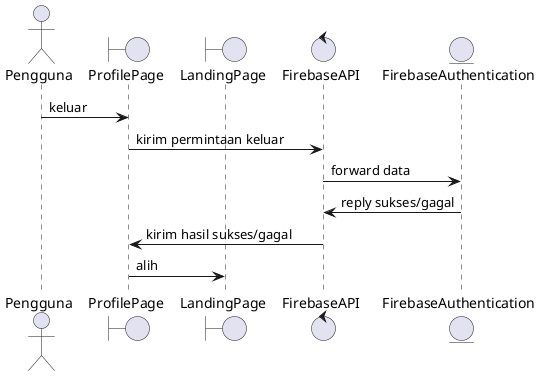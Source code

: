 @startuml
actor Pengguna
boundary ProfilePage
boundary LandingPage
control FirebaseAPI
entity FirebaseAuthentication

Pengguna -> ProfilePage: keluar
ProfilePage -> FirebaseAPI: kirim permintaan keluar
FirebaseAPI -> FirebaseAuthentication: forward data
FirebaseAPI <- FirebaseAuthentication: reply sukses/gagal
FirebaseAPI -> ProfilePage: kirim hasil sukses/gagal
ProfilePage -> LandingPage: alih
@enduml
